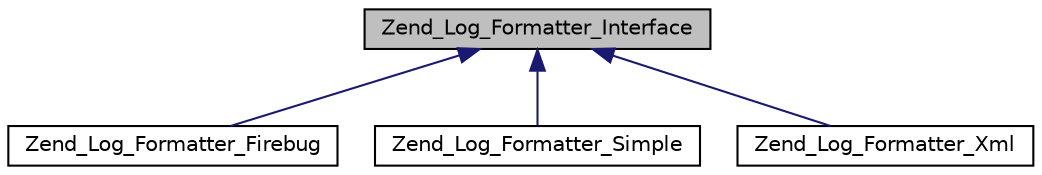 digraph G
{
  edge [fontname="Helvetica",fontsize="10",labelfontname="Helvetica",labelfontsize="10"];
  node [fontname="Helvetica",fontsize="10",shape=record];
  Node1 [label="Zend_Log_Formatter_Interface",height=0.2,width=0.4,color="black", fillcolor="grey75", style="filled" fontcolor="black"];
  Node1 -> Node2 [dir="back",color="midnightblue",fontsize="10",style="solid",fontname="Helvetica"];
  Node2 [label="Zend_Log_Formatter_Firebug",height=0.2,width=0.4,color="black", fillcolor="white", style="filled",URL="$class_zend___log___formatter___firebug.html"];
  Node1 -> Node3 [dir="back",color="midnightblue",fontsize="10",style="solid",fontname="Helvetica"];
  Node3 [label="Zend_Log_Formatter_Simple",height=0.2,width=0.4,color="black", fillcolor="white", style="filled",URL="$class_zend___log___formatter___simple.html"];
  Node1 -> Node4 [dir="back",color="midnightblue",fontsize="10",style="solid",fontname="Helvetica"];
  Node4 [label="Zend_Log_Formatter_Xml",height=0.2,width=0.4,color="black", fillcolor="white", style="filled",URL="$class_zend___log___formatter___xml.html"];
}
